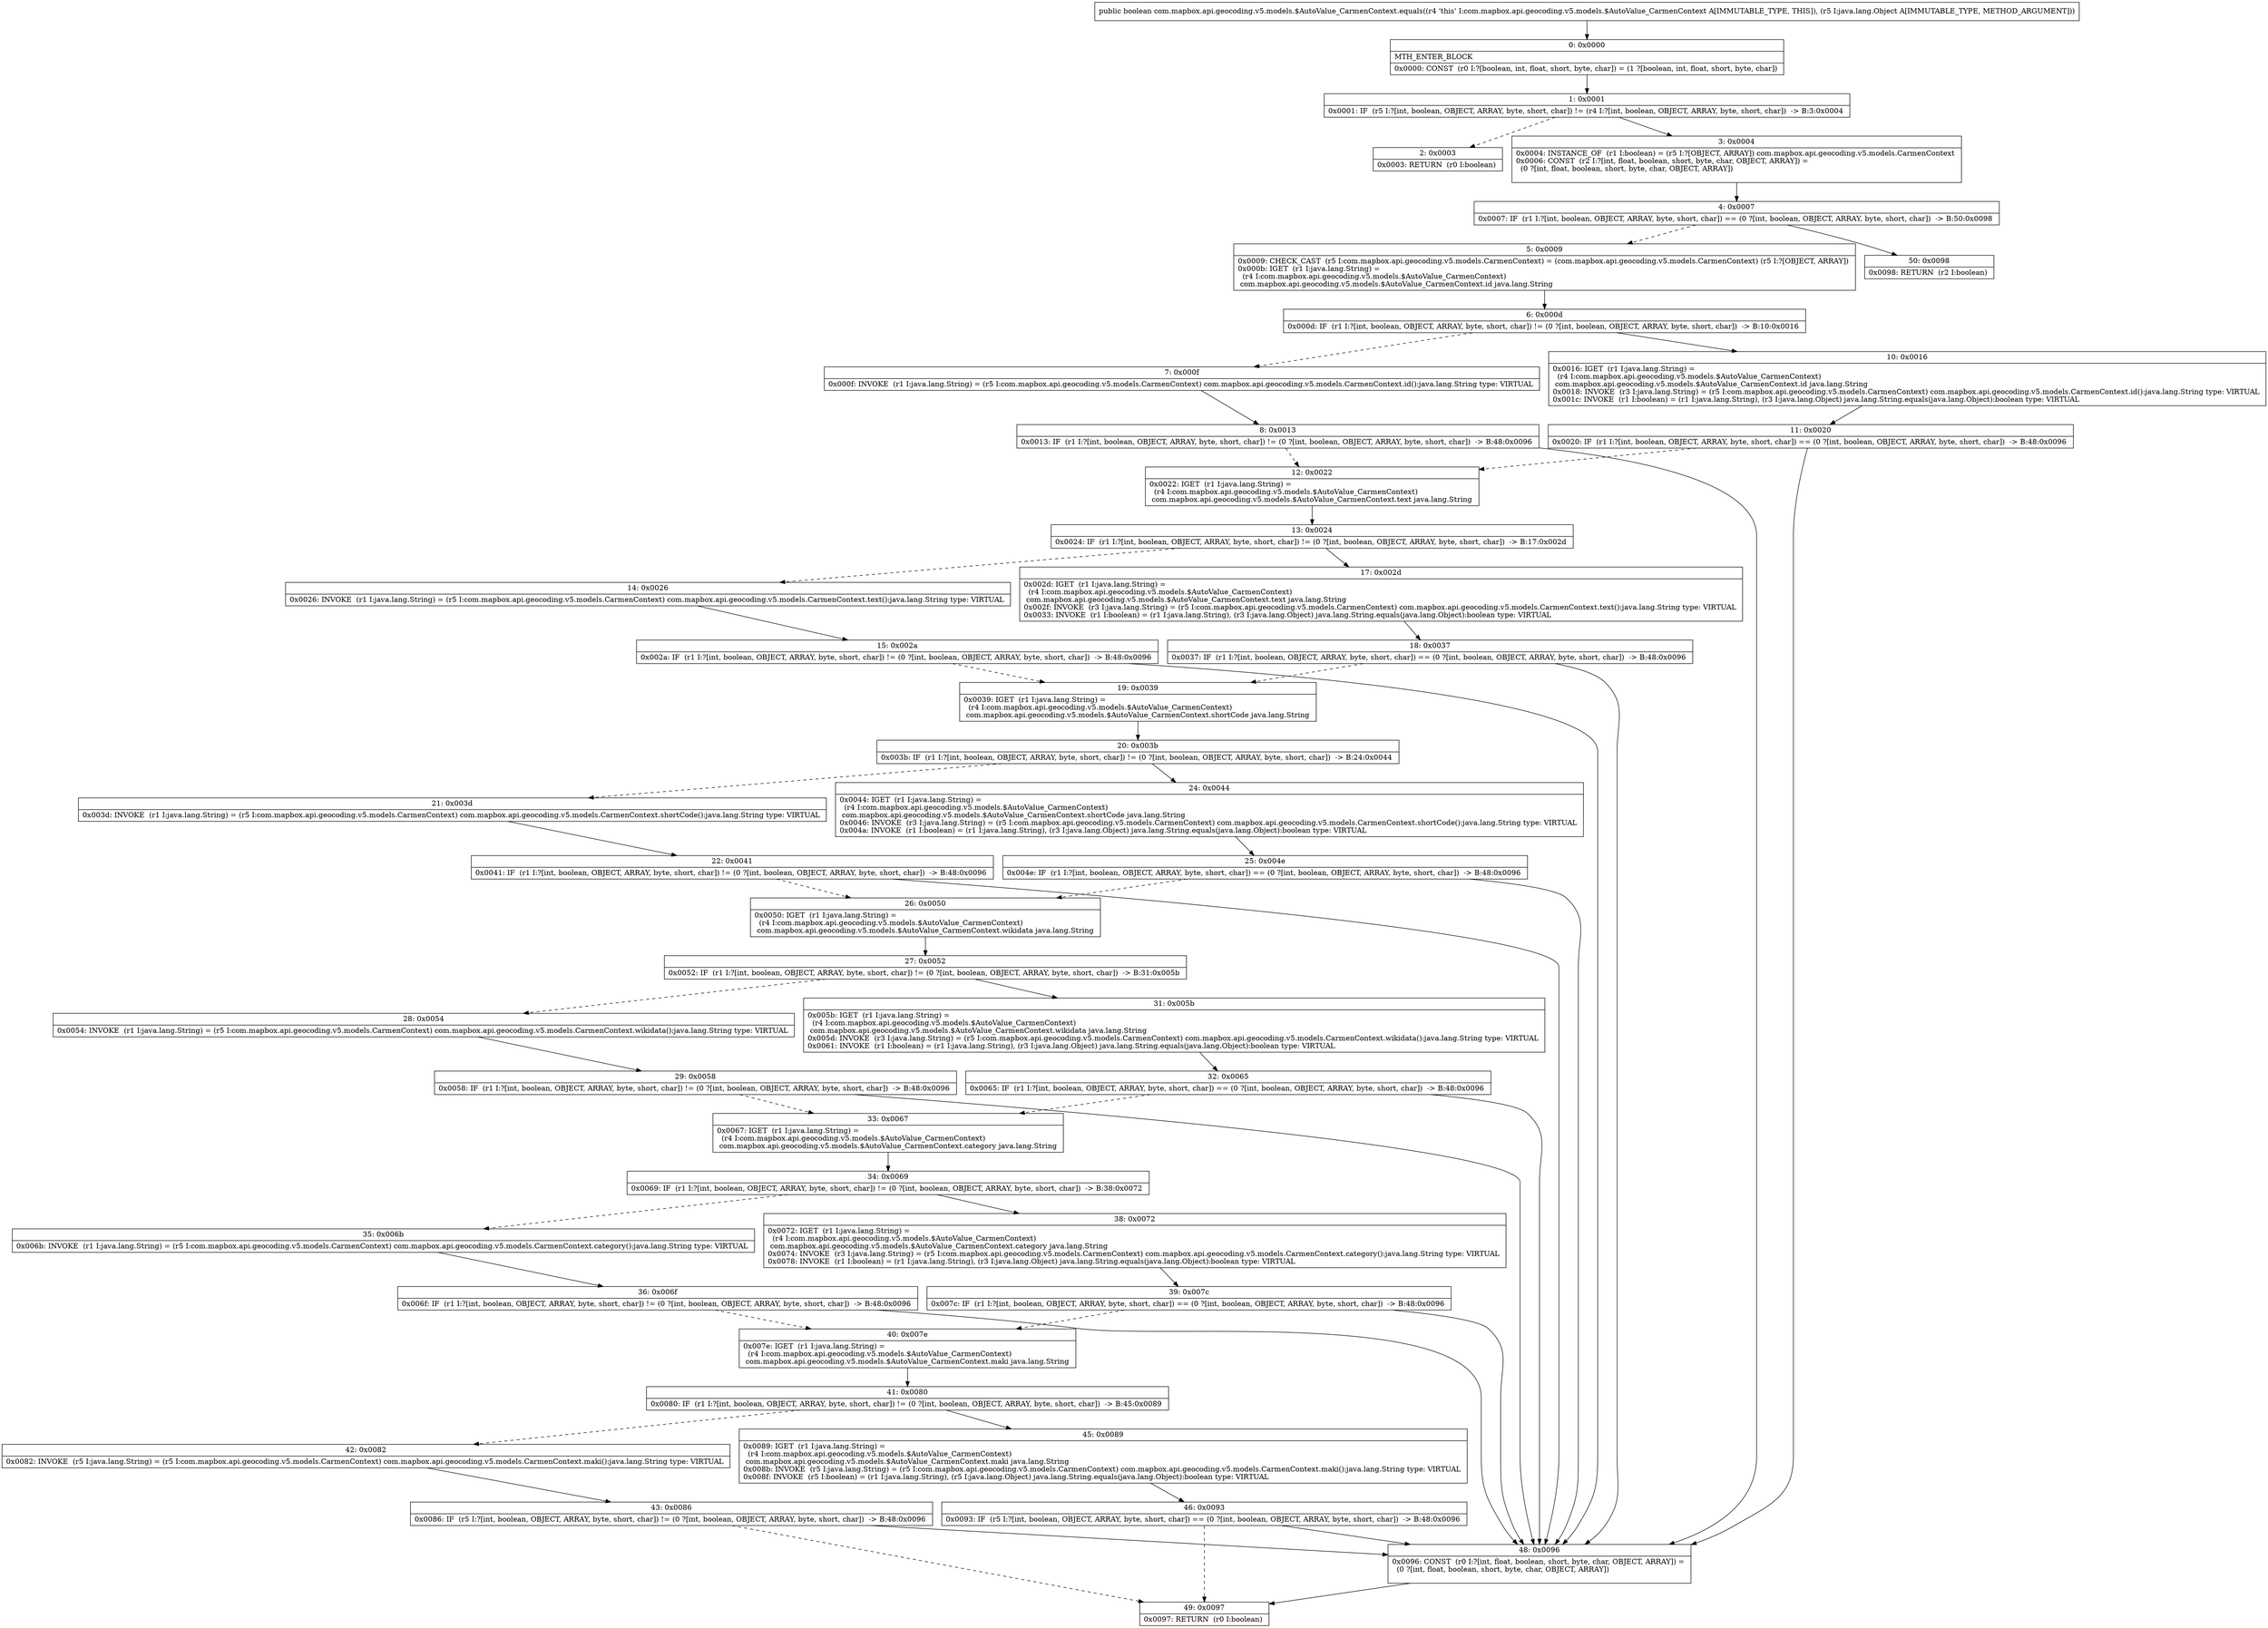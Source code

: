 digraph "CFG forcom.mapbox.api.geocoding.v5.models.$AutoValue_CarmenContext.equals(Ljava\/lang\/Object;)Z" {
Node_0 [shape=record,label="{0\:\ 0x0000|MTH_ENTER_BLOCK\l|0x0000: CONST  (r0 I:?[boolean, int, float, short, byte, char]) = (1 ?[boolean, int, float, short, byte, char]) \l}"];
Node_1 [shape=record,label="{1\:\ 0x0001|0x0001: IF  (r5 I:?[int, boolean, OBJECT, ARRAY, byte, short, char]) != (r4 I:?[int, boolean, OBJECT, ARRAY, byte, short, char])  \-\> B:3:0x0004 \l}"];
Node_2 [shape=record,label="{2\:\ 0x0003|0x0003: RETURN  (r0 I:boolean) \l}"];
Node_3 [shape=record,label="{3\:\ 0x0004|0x0004: INSTANCE_OF  (r1 I:boolean) = (r5 I:?[OBJECT, ARRAY]) com.mapbox.api.geocoding.v5.models.CarmenContext \l0x0006: CONST  (r2 I:?[int, float, boolean, short, byte, char, OBJECT, ARRAY]) = \l  (0 ?[int, float, boolean, short, byte, char, OBJECT, ARRAY])\l \l}"];
Node_4 [shape=record,label="{4\:\ 0x0007|0x0007: IF  (r1 I:?[int, boolean, OBJECT, ARRAY, byte, short, char]) == (0 ?[int, boolean, OBJECT, ARRAY, byte, short, char])  \-\> B:50:0x0098 \l}"];
Node_5 [shape=record,label="{5\:\ 0x0009|0x0009: CHECK_CAST  (r5 I:com.mapbox.api.geocoding.v5.models.CarmenContext) = (com.mapbox.api.geocoding.v5.models.CarmenContext) (r5 I:?[OBJECT, ARRAY]) \l0x000b: IGET  (r1 I:java.lang.String) = \l  (r4 I:com.mapbox.api.geocoding.v5.models.$AutoValue_CarmenContext)\l com.mapbox.api.geocoding.v5.models.$AutoValue_CarmenContext.id java.lang.String \l}"];
Node_6 [shape=record,label="{6\:\ 0x000d|0x000d: IF  (r1 I:?[int, boolean, OBJECT, ARRAY, byte, short, char]) != (0 ?[int, boolean, OBJECT, ARRAY, byte, short, char])  \-\> B:10:0x0016 \l}"];
Node_7 [shape=record,label="{7\:\ 0x000f|0x000f: INVOKE  (r1 I:java.lang.String) = (r5 I:com.mapbox.api.geocoding.v5.models.CarmenContext) com.mapbox.api.geocoding.v5.models.CarmenContext.id():java.lang.String type: VIRTUAL \l}"];
Node_8 [shape=record,label="{8\:\ 0x0013|0x0013: IF  (r1 I:?[int, boolean, OBJECT, ARRAY, byte, short, char]) != (0 ?[int, boolean, OBJECT, ARRAY, byte, short, char])  \-\> B:48:0x0096 \l}"];
Node_10 [shape=record,label="{10\:\ 0x0016|0x0016: IGET  (r1 I:java.lang.String) = \l  (r4 I:com.mapbox.api.geocoding.v5.models.$AutoValue_CarmenContext)\l com.mapbox.api.geocoding.v5.models.$AutoValue_CarmenContext.id java.lang.String \l0x0018: INVOKE  (r3 I:java.lang.String) = (r5 I:com.mapbox.api.geocoding.v5.models.CarmenContext) com.mapbox.api.geocoding.v5.models.CarmenContext.id():java.lang.String type: VIRTUAL \l0x001c: INVOKE  (r1 I:boolean) = (r1 I:java.lang.String), (r3 I:java.lang.Object) java.lang.String.equals(java.lang.Object):boolean type: VIRTUAL \l}"];
Node_11 [shape=record,label="{11\:\ 0x0020|0x0020: IF  (r1 I:?[int, boolean, OBJECT, ARRAY, byte, short, char]) == (0 ?[int, boolean, OBJECT, ARRAY, byte, short, char])  \-\> B:48:0x0096 \l}"];
Node_12 [shape=record,label="{12\:\ 0x0022|0x0022: IGET  (r1 I:java.lang.String) = \l  (r4 I:com.mapbox.api.geocoding.v5.models.$AutoValue_CarmenContext)\l com.mapbox.api.geocoding.v5.models.$AutoValue_CarmenContext.text java.lang.String \l}"];
Node_13 [shape=record,label="{13\:\ 0x0024|0x0024: IF  (r1 I:?[int, boolean, OBJECT, ARRAY, byte, short, char]) != (0 ?[int, boolean, OBJECT, ARRAY, byte, short, char])  \-\> B:17:0x002d \l}"];
Node_14 [shape=record,label="{14\:\ 0x0026|0x0026: INVOKE  (r1 I:java.lang.String) = (r5 I:com.mapbox.api.geocoding.v5.models.CarmenContext) com.mapbox.api.geocoding.v5.models.CarmenContext.text():java.lang.String type: VIRTUAL \l}"];
Node_15 [shape=record,label="{15\:\ 0x002a|0x002a: IF  (r1 I:?[int, boolean, OBJECT, ARRAY, byte, short, char]) != (0 ?[int, boolean, OBJECT, ARRAY, byte, short, char])  \-\> B:48:0x0096 \l}"];
Node_17 [shape=record,label="{17\:\ 0x002d|0x002d: IGET  (r1 I:java.lang.String) = \l  (r4 I:com.mapbox.api.geocoding.v5.models.$AutoValue_CarmenContext)\l com.mapbox.api.geocoding.v5.models.$AutoValue_CarmenContext.text java.lang.String \l0x002f: INVOKE  (r3 I:java.lang.String) = (r5 I:com.mapbox.api.geocoding.v5.models.CarmenContext) com.mapbox.api.geocoding.v5.models.CarmenContext.text():java.lang.String type: VIRTUAL \l0x0033: INVOKE  (r1 I:boolean) = (r1 I:java.lang.String), (r3 I:java.lang.Object) java.lang.String.equals(java.lang.Object):boolean type: VIRTUAL \l}"];
Node_18 [shape=record,label="{18\:\ 0x0037|0x0037: IF  (r1 I:?[int, boolean, OBJECT, ARRAY, byte, short, char]) == (0 ?[int, boolean, OBJECT, ARRAY, byte, short, char])  \-\> B:48:0x0096 \l}"];
Node_19 [shape=record,label="{19\:\ 0x0039|0x0039: IGET  (r1 I:java.lang.String) = \l  (r4 I:com.mapbox.api.geocoding.v5.models.$AutoValue_CarmenContext)\l com.mapbox.api.geocoding.v5.models.$AutoValue_CarmenContext.shortCode java.lang.String \l}"];
Node_20 [shape=record,label="{20\:\ 0x003b|0x003b: IF  (r1 I:?[int, boolean, OBJECT, ARRAY, byte, short, char]) != (0 ?[int, boolean, OBJECT, ARRAY, byte, short, char])  \-\> B:24:0x0044 \l}"];
Node_21 [shape=record,label="{21\:\ 0x003d|0x003d: INVOKE  (r1 I:java.lang.String) = (r5 I:com.mapbox.api.geocoding.v5.models.CarmenContext) com.mapbox.api.geocoding.v5.models.CarmenContext.shortCode():java.lang.String type: VIRTUAL \l}"];
Node_22 [shape=record,label="{22\:\ 0x0041|0x0041: IF  (r1 I:?[int, boolean, OBJECT, ARRAY, byte, short, char]) != (0 ?[int, boolean, OBJECT, ARRAY, byte, short, char])  \-\> B:48:0x0096 \l}"];
Node_24 [shape=record,label="{24\:\ 0x0044|0x0044: IGET  (r1 I:java.lang.String) = \l  (r4 I:com.mapbox.api.geocoding.v5.models.$AutoValue_CarmenContext)\l com.mapbox.api.geocoding.v5.models.$AutoValue_CarmenContext.shortCode java.lang.String \l0x0046: INVOKE  (r3 I:java.lang.String) = (r5 I:com.mapbox.api.geocoding.v5.models.CarmenContext) com.mapbox.api.geocoding.v5.models.CarmenContext.shortCode():java.lang.String type: VIRTUAL \l0x004a: INVOKE  (r1 I:boolean) = (r1 I:java.lang.String), (r3 I:java.lang.Object) java.lang.String.equals(java.lang.Object):boolean type: VIRTUAL \l}"];
Node_25 [shape=record,label="{25\:\ 0x004e|0x004e: IF  (r1 I:?[int, boolean, OBJECT, ARRAY, byte, short, char]) == (0 ?[int, boolean, OBJECT, ARRAY, byte, short, char])  \-\> B:48:0x0096 \l}"];
Node_26 [shape=record,label="{26\:\ 0x0050|0x0050: IGET  (r1 I:java.lang.String) = \l  (r4 I:com.mapbox.api.geocoding.v5.models.$AutoValue_CarmenContext)\l com.mapbox.api.geocoding.v5.models.$AutoValue_CarmenContext.wikidata java.lang.String \l}"];
Node_27 [shape=record,label="{27\:\ 0x0052|0x0052: IF  (r1 I:?[int, boolean, OBJECT, ARRAY, byte, short, char]) != (0 ?[int, boolean, OBJECT, ARRAY, byte, short, char])  \-\> B:31:0x005b \l}"];
Node_28 [shape=record,label="{28\:\ 0x0054|0x0054: INVOKE  (r1 I:java.lang.String) = (r5 I:com.mapbox.api.geocoding.v5.models.CarmenContext) com.mapbox.api.geocoding.v5.models.CarmenContext.wikidata():java.lang.String type: VIRTUAL \l}"];
Node_29 [shape=record,label="{29\:\ 0x0058|0x0058: IF  (r1 I:?[int, boolean, OBJECT, ARRAY, byte, short, char]) != (0 ?[int, boolean, OBJECT, ARRAY, byte, short, char])  \-\> B:48:0x0096 \l}"];
Node_31 [shape=record,label="{31\:\ 0x005b|0x005b: IGET  (r1 I:java.lang.String) = \l  (r4 I:com.mapbox.api.geocoding.v5.models.$AutoValue_CarmenContext)\l com.mapbox.api.geocoding.v5.models.$AutoValue_CarmenContext.wikidata java.lang.String \l0x005d: INVOKE  (r3 I:java.lang.String) = (r5 I:com.mapbox.api.geocoding.v5.models.CarmenContext) com.mapbox.api.geocoding.v5.models.CarmenContext.wikidata():java.lang.String type: VIRTUAL \l0x0061: INVOKE  (r1 I:boolean) = (r1 I:java.lang.String), (r3 I:java.lang.Object) java.lang.String.equals(java.lang.Object):boolean type: VIRTUAL \l}"];
Node_32 [shape=record,label="{32\:\ 0x0065|0x0065: IF  (r1 I:?[int, boolean, OBJECT, ARRAY, byte, short, char]) == (0 ?[int, boolean, OBJECT, ARRAY, byte, short, char])  \-\> B:48:0x0096 \l}"];
Node_33 [shape=record,label="{33\:\ 0x0067|0x0067: IGET  (r1 I:java.lang.String) = \l  (r4 I:com.mapbox.api.geocoding.v5.models.$AutoValue_CarmenContext)\l com.mapbox.api.geocoding.v5.models.$AutoValue_CarmenContext.category java.lang.String \l}"];
Node_34 [shape=record,label="{34\:\ 0x0069|0x0069: IF  (r1 I:?[int, boolean, OBJECT, ARRAY, byte, short, char]) != (0 ?[int, boolean, OBJECT, ARRAY, byte, short, char])  \-\> B:38:0x0072 \l}"];
Node_35 [shape=record,label="{35\:\ 0x006b|0x006b: INVOKE  (r1 I:java.lang.String) = (r5 I:com.mapbox.api.geocoding.v5.models.CarmenContext) com.mapbox.api.geocoding.v5.models.CarmenContext.category():java.lang.String type: VIRTUAL \l}"];
Node_36 [shape=record,label="{36\:\ 0x006f|0x006f: IF  (r1 I:?[int, boolean, OBJECT, ARRAY, byte, short, char]) != (0 ?[int, boolean, OBJECT, ARRAY, byte, short, char])  \-\> B:48:0x0096 \l}"];
Node_38 [shape=record,label="{38\:\ 0x0072|0x0072: IGET  (r1 I:java.lang.String) = \l  (r4 I:com.mapbox.api.geocoding.v5.models.$AutoValue_CarmenContext)\l com.mapbox.api.geocoding.v5.models.$AutoValue_CarmenContext.category java.lang.String \l0x0074: INVOKE  (r3 I:java.lang.String) = (r5 I:com.mapbox.api.geocoding.v5.models.CarmenContext) com.mapbox.api.geocoding.v5.models.CarmenContext.category():java.lang.String type: VIRTUAL \l0x0078: INVOKE  (r1 I:boolean) = (r1 I:java.lang.String), (r3 I:java.lang.Object) java.lang.String.equals(java.lang.Object):boolean type: VIRTUAL \l}"];
Node_39 [shape=record,label="{39\:\ 0x007c|0x007c: IF  (r1 I:?[int, boolean, OBJECT, ARRAY, byte, short, char]) == (0 ?[int, boolean, OBJECT, ARRAY, byte, short, char])  \-\> B:48:0x0096 \l}"];
Node_40 [shape=record,label="{40\:\ 0x007e|0x007e: IGET  (r1 I:java.lang.String) = \l  (r4 I:com.mapbox.api.geocoding.v5.models.$AutoValue_CarmenContext)\l com.mapbox.api.geocoding.v5.models.$AutoValue_CarmenContext.maki java.lang.String \l}"];
Node_41 [shape=record,label="{41\:\ 0x0080|0x0080: IF  (r1 I:?[int, boolean, OBJECT, ARRAY, byte, short, char]) != (0 ?[int, boolean, OBJECT, ARRAY, byte, short, char])  \-\> B:45:0x0089 \l}"];
Node_42 [shape=record,label="{42\:\ 0x0082|0x0082: INVOKE  (r5 I:java.lang.String) = (r5 I:com.mapbox.api.geocoding.v5.models.CarmenContext) com.mapbox.api.geocoding.v5.models.CarmenContext.maki():java.lang.String type: VIRTUAL \l}"];
Node_43 [shape=record,label="{43\:\ 0x0086|0x0086: IF  (r5 I:?[int, boolean, OBJECT, ARRAY, byte, short, char]) != (0 ?[int, boolean, OBJECT, ARRAY, byte, short, char])  \-\> B:48:0x0096 \l}"];
Node_45 [shape=record,label="{45\:\ 0x0089|0x0089: IGET  (r1 I:java.lang.String) = \l  (r4 I:com.mapbox.api.geocoding.v5.models.$AutoValue_CarmenContext)\l com.mapbox.api.geocoding.v5.models.$AutoValue_CarmenContext.maki java.lang.String \l0x008b: INVOKE  (r5 I:java.lang.String) = (r5 I:com.mapbox.api.geocoding.v5.models.CarmenContext) com.mapbox.api.geocoding.v5.models.CarmenContext.maki():java.lang.String type: VIRTUAL \l0x008f: INVOKE  (r5 I:boolean) = (r1 I:java.lang.String), (r5 I:java.lang.Object) java.lang.String.equals(java.lang.Object):boolean type: VIRTUAL \l}"];
Node_46 [shape=record,label="{46\:\ 0x0093|0x0093: IF  (r5 I:?[int, boolean, OBJECT, ARRAY, byte, short, char]) == (0 ?[int, boolean, OBJECT, ARRAY, byte, short, char])  \-\> B:48:0x0096 \l}"];
Node_48 [shape=record,label="{48\:\ 0x0096|0x0096: CONST  (r0 I:?[int, float, boolean, short, byte, char, OBJECT, ARRAY]) = \l  (0 ?[int, float, boolean, short, byte, char, OBJECT, ARRAY])\l \l}"];
Node_49 [shape=record,label="{49\:\ 0x0097|0x0097: RETURN  (r0 I:boolean) \l}"];
Node_50 [shape=record,label="{50\:\ 0x0098|0x0098: RETURN  (r2 I:boolean) \l}"];
MethodNode[shape=record,label="{public boolean com.mapbox.api.geocoding.v5.models.$AutoValue_CarmenContext.equals((r4 'this' I:com.mapbox.api.geocoding.v5.models.$AutoValue_CarmenContext A[IMMUTABLE_TYPE, THIS]), (r5 I:java.lang.Object A[IMMUTABLE_TYPE, METHOD_ARGUMENT])) }"];
MethodNode -> Node_0;
Node_0 -> Node_1;
Node_1 -> Node_2[style=dashed];
Node_1 -> Node_3;
Node_3 -> Node_4;
Node_4 -> Node_5[style=dashed];
Node_4 -> Node_50;
Node_5 -> Node_6;
Node_6 -> Node_7[style=dashed];
Node_6 -> Node_10;
Node_7 -> Node_8;
Node_8 -> Node_48;
Node_8 -> Node_12[style=dashed];
Node_10 -> Node_11;
Node_11 -> Node_12[style=dashed];
Node_11 -> Node_48;
Node_12 -> Node_13;
Node_13 -> Node_14[style=dashed];
Node_13 -> Node_17;
Node_14 -> Node_15;
Node_15 -> Node_48;
Node_15 -> Node_19[style=dashed];
Node_17 -> Node_18;
Node_18 -> Node_19[style=dashed];
Node_18 -> Node_48;
Node_19 -> Node_20;
Node_20 -> Node_21[style=dashed];
Node_20 -> Node_24;
Node_21 -> Node_22;
Node_22 -> Node_48;
Node_22 -> Node_26[style=dashed];
Node_24 -> Node_25;
Node_25 -> Node_26[style=dashed];
Node_25 -> Node_48;
Node_26 -> Node_27;
Node_27 -> Node_28[style=dashed];
Node_27 -> Node_31;
Node_28 -> Node_29;
Node_29 -> Node_48;
Node_29 -> Node_33[style=dashed];
Node_31 -> Node_32;
Node_32 -> Node_33[style=dashed];
Node_32 -> Node_48;
Node_33 -> Node_34;
Node_34 -> Node_35[style=dashed];
Node_34 -> Node_38;
Node_35 -> Node_36;
Node_36 -> Node_48;
Node_36 -> Node_40[style=dashed];
Node_38 -> Node_39;
Node_39 -> Node_40[style=dashed];
Node_39 -> Node_48;
Node_40 -> Node_41;
Node_41 -> Node_42[style=dashed];
Node_41 -> Node_45;
Node_42 -> Node_43;
Node_43 -> Node_48;
Node_43 -> Node_49[style=dashed];
Node_45 -> Node_46;
Node_46 -> Node_48;
Node_46 -> Node_49[style=dashed];
Node_48 -> Node_49;
}

